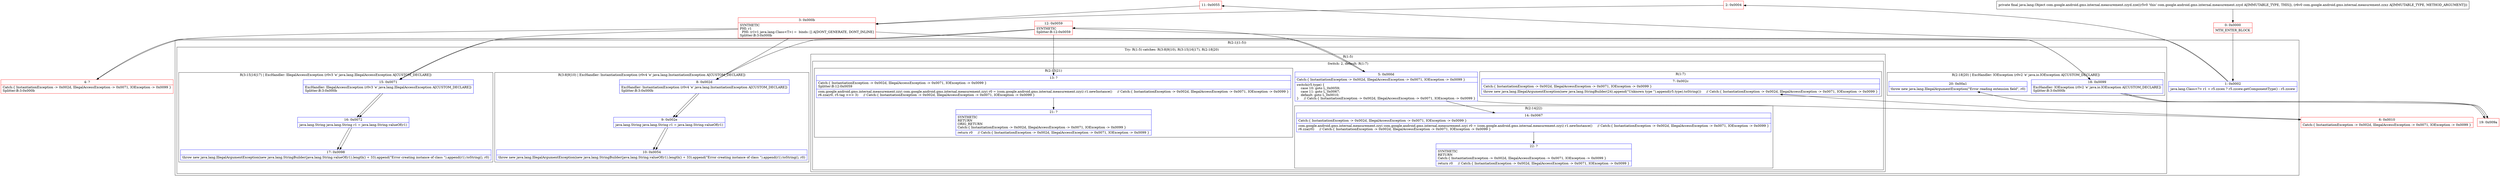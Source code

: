 digraph "CFG forcom.google.android.gms.internal.measurement.zzyd.zze(Lcom\/google\/android\/gms\/internal\/measurement\/zzxz;)Ljava\/lang\/Object;" {
subgraph cluster_Region_481860142 {
label = "R(2:1|(1:5))";
node [shape=record,color=blue];
Node_1 [shape=record,label="{1\:\ 0x0002|java.lang.Class\<?\> r1 = r5.zzcex ? r5.zzcew.getComponentType() : r5.zzcew\l}"];
subgraph cluster_TryCatchRegion_2099109912 {
label = "Try: R(1:5) catches: R(3:8|9|10), R(3:15|16|17), R(2:18|20)";
node [shape=record,color=blue];
subgraph cluster_Region_4080829 {
label = "R(1:5)";
node [shape=record,color=blue];
subgraph cluster_SwitchRegion_1400135612 {
label = "Switch: 2, default: R(1:7)";
node [shape=record,color=blue];
Node_5 [shape=record,label="{5\:\ 0x000d|Catch:\{ InstantiationException \-\> 0x002d, IllegalAccessException \-\> 0x0071, IOException \-\> 0x0099 \}\l|switch(r5.type) \{\l    case 10: goto L_0x0059;\l    case 11: goto L_0x0067;\l    default: goto L_0x0010;\l\}     \/\/ Catch:\{ InstantiationException \-\> 0x002d, IllegalAccessException \-\> 0x0071, IOException \-\> 0x0099 \}\l}"];
subgraph cluster_Region_1544549476 {
label = "R(2:13|21)";
node [shape=record,color=blue];
Node_13 [shape=record,label="{13\:\ ?|Catch:\{ InstantiationException \-\> 0x002d, IllegalAccessException \-\> 0x0071, IOException \-\> 0x0099 \}\lSplitter:B:12:0x0059\l|com.google.android.gms.internal.measurement.zzyi com.google.android.gms.internal.measurement.zzyi r0 = (com.google.android.gms.internal.measurement.zzyi) r1.newInstance()     \/\/ Catch:\{ InstantiationException \-\> 0x002d, IllegalAccessException \-\> 0x0071, IOException \-\> 0x0099 \}\lr6.zza(r0, r5.tag \>\>\> 3)     \/\/ Catch:\{ InstantiationException \-\> 0x002d, IllegalAccessException \-\> 0x0071, IOException \-\> 0x0099 \}\l}"];
Node_21 [shape=record,label="{21\:\ ?|SYNTHETIC\lRETURN\lORIG_RETURN\lCatch:\{ InstantiationException \-\> 0x002d, IllegalAccessException \-\> 0x0071, IOException \-\> 0x0099 \}\l|return r0     \/\/ Catch:\{ InstantiationException \-\> 0x002d, IllegalAccessException \-\> 0x0071, IOException \-\> 0x0099 \}\l}"];
}
subgraph cluster_Region_1507331156 {
label = "R(2:14|22)";
node [shape=record,color=blue];
Node_14 [shape=record,label="{14\:\ 0x0067|Catch:\{ InstantiationException \-\> 0x002d, IllegalAccessException \-\> 0x0071, IOException \-\> 0x0099 \}\l|com.google.android.gms.internal.measurement.zzyi com.google.android.gms.internal.measurement.zzyi r0 = (com.google.android.gms.internal.measurement.zzyi) r1.newInstance()     \/\/ Catch:\{ InstantiationException \-\> 0x002d, IllegalAccessException \-\> 0x0071, IOException \-\> 0x0099 \}\lr6.zza(r0)     \/\/ Catch:\{ InstantiationException \-\> 0x002d, IllegalAccessException \-\> 0x0071, IOException \-\> 0x0099 \}\l}"];
Node_22 [shape=record,label="{22\:\ ?|SYNTHETIC\lRETURN\lCatch:\{ InstantiationException \-\> 0x002d, IllegalAccessException \-\> 0x0071, IOException \-\> 0x0099 \}\l|return r0     \/\/ Catch:\{ InstantiationException \-\> 0x002d, IllegalAccessException \-\> 0x0071, IOException \-\> 0x0099 \}\l}"];
}
subgraph cluster_Region_856361700 {
label = "R(1:7)";
node [shape=record,color=blue];
Node_7 [shape=record,label="{7\:\ 0x002c|Catch:\{ InstantiationException \-\> 0x002d, IllegalAccessException \-\> 0x0071, IOException \-\> 0x0099 \}\l|throw new java.lang.IllegalArgumentException(new java.lang.StringBuilder(24).append(\"Unknown type \").append(r5.type).toString())     \/\/ Catch:\{ InstantiationException \-\> 0x002d, IllegalAccessException \-\> 0x0071, IOException \-\> 0x0099 \}\l}"];
}
}
}
subgraph cluster_Region_648035957 {
label = "R(3:8|9|10) | ExcHandler: InstantiationException (r0v4 'e' java.lang.InstantiationException A[CUSTOM_DECLARE])\l";
node [shape=record,color=blue];
Node_8 [shape=record,label="{8\:\ 0x002d|ExcHandler: InstantiationException (r0v4 'e' java.lang.InstantiationException A[CUSTOM_DECLARE])\lSplitter:B:3:0x000b\l}"];
Node_9 [shape=record,label="{9\:\ 0x002e|java.lang.String java.lang.String r1 = java.lang.String.valueOf(r1)\l}"];
Node_10 [shape=record,label="{10\:\ 0x0054|throw new java.lang.IllegalArgumentException(new java.lang.StringBuilder(java.lang.String.valueOf(r1).length() + 33).append(\"Error creating instance of class \").append(r1).toString(), r0)\l}"];
}
subgraph cluster_Region_2115090789 {
label = "R(3:15|16|17) | ExcHandler: IllegalAccessException (r0v3 'e' java.lang.IllegalAccessException A[CUSTOM_DECLARE])\l";
node [shape=record,color=blue];
Node_15 [shape=record,label="{15\:\ 0x0071|ExcHandler: IllegalAccessException (r0v3 'e' java.lang.IllegalAccessException A[CUSTOM_DECLARE])\lSplitter:B:3:0x000b\l}"];
Node_16 [shape=record,label="{16\:\ 0x0072|java.lang.String java.lang.String r1 = java.lang.String.valueOf(r1)\l}"];
Node_17 [shape=record,label="{17\:\ 0x0098|throw new java.lang.IllegalArgumentException(new java.lang.StringBuilder(java.lang.String.valueOf(r1).length() + 33).append(\"Error creating instance of class \").append(r1).toString(), r0)\l}"];
}
subgraph cluster_Region_562311613 {
label = "R(2:18|20) | ExcHandler: IOException (r0v2 'e' java.io.IOException A[CUSTOM_DECLARE])\l";
node [shape=record,color=blue];
Node_18 [shape=record,label="{18\:\ 0x0099|ExcHandler: IOException (r0v2 'e' java.io.IOException A[CUSTOM_DECLARE])\lSplitter:B:3:0x000b\l}"];
Node_20 [shape=record,label="{20\:\ 0x00a1|throw new java.lang.IllegalArgumentException(\"Error reading extension field\", r0)\l}"];
}
}
}
subgraph cluster_Region_648035957 {
label = "R(3:8|9|10) | ExcHandler: InstantiationException (r0v4 'e' java.lang.InstantiationException A[CUSTOM_DECLARE])\l";
node [shape=record,color=blue];
Node_8 [shape=record,label="{8\:\ 0x002d|ExcHandler: InstantiationException (r0v4 'e' java.lang.InstantiationException A[CUSTOM_DECLARE])\lSplitter:B:3:0x000b\l}"];
Node_9 [shape=record,label="{9\:\ 0x002e|java.lang.String java.lang.String r1 = java.lang.String.valueOf(r1)\l}"];
Node_10 [shape=record,label="{10\:\ 0x0054|throw new java.lang.IllegalArgumentException(new java.lang.StringBuilder(java.lang.String.valueOf(r1).length() + 33).append(\"Error creating instance of class \").append(r1).toString(), r0)\l}"];
}
subgraph cluster_Region_2115090789 {
label = "R(3:15|16|17) | ExcHandler: IllegalAccessException (r0v3 'e' java.lang.IllegalAccessException A[CUSTOM_DECLARE])\l";
node [shape=record,color=blue];
Node_15 [shape=record,label="{15\:\ 0x0071|ExcHandler: IllegalAccessException (r0v3 'e' java.lang.IllegalAccessException A[CUSTOM_DECLARE])\lSplitter:B:3:0x000b\l}"];
Node_16 [shape=record,label="{16\:\ 0x0072|java.lang.String java.lang.String r1 = java.lang.String.valueOf(r1)\l}"];
Node_17 [shape=record,label="{17\:\ 0x0098|throw new java.lang.IllegalArgumentException(new java.lang.StringBuilder(java.lang.String.valueOf(r1).length() + 33).append(\"Error creating instance of class \").append(r1).toString(), r0)\l}"];
}
subgraph cluster_Region_562311613 {
label = "R(2:18|20) | ExcHandler: IOException (r0v2 'e' java.io.IOException A[CUSTOM_DECLARE])\l";
node [shape=record,color=blue];
Node_18 [shape=record,label="{18\:\ 0x0099|ExcHandler: IOException (r0v2 'e' java.io.IOException A[CUSTOM_DECLARE])\lSplitter:B:3:0x000b\l}"];
Node_20 [shape=record,label="{20\:\ 0x00a1|throw new java.lang.IllegalArgumentException(\"Error reading extension field\", r0)\l}"];
}
Node_0 [shape=record,color=red,label="{0\:\ 0x0000|MTH_ENTER_BLOCK\l}"];
Node_2 [shape=record,color=red,label="{2\:\ 0x0004}"];
Node_3 [shape=record,color=red,label="{3\:\ 0x000b|SYNTHETIC\lPHI: r1 \l  PHI: (r1v1 java.lang.Class\<T\>) =  binds: [] A[DONT_GENERATE, DONT_INLINE]\lSplitter:B:3:0x000b\l}"];
Node_4 [shape=record,color=red,label="{4\:\ ?|Catch:\{ InstantiationException \-\> 0x002d, IllegalAccessException \-\> 0x0071, IOException \-\> 0x0099 \}\lSplitter:B:3:0x000b\l}"];
Node_6 [shape=record,color=red,label="{6\:\ 0x0010|Catch:\{ InstantiationException \-\> 0x002d, IllegalAccessException \-\> 0x0071, IOException \-\> 0x0099 \}\l}"];
Node_11 [shape=record,color=red,label="{11\:\ 0x0055}"];
Node_12 [shape=record,color=red,label="{12\:\ 0x0059|SYNTHETIC\lSplitter:B:12:0x0059\l}"];
Node_19 [shape=record,color=red,label="{19\:\ 0x009a}"];
MethodNode[shape=record,label="{private final java.lang.Object com.google.android.gms.internal.measurement.zzyd.zze((r5v0 'this' com.google.android.gms.internal.measurement.zzyd A[IMMUTABLE_TYPE, THIS]), (r6v0 com.google.android.gms.internal.measurement.zzxz A[IMMUTABLE_TYPE, METHOD_ARGUMENT])) }"];
MethodNode -> Node_0;
Node_1 -> Node_2;
Node_1 -> Node_11;
Node_5 -> Node_6;
Node_5 -> Node_12;
Node_5 -> Node_14;
Node_13 -> Node_21;
Node_14 -> Node_22;
Node_8 -> Node_9;
Node_9 -> Node_10;
Node_15 -> Node_16;
Node_16 -> Node_17;
Node_18 -> Node_19;
Node_8 -> Node_9;
Node_9 -> Node_10;
Node_15 -> Node_16;
Node_16 -> Node_17;
Node_18 -> Node_19;
Node_0 -> Node_1;
Node_2 -> Node_3;
Node_3 -> Node_4;
Node_3 -> Node_8;
Node_3 -> Node_15;
Node_3 -> Node_18;
Node_4 -> Node_5;
Node_6 -> Node_7;
Node_11 -> Node_3;
Node_12 -> Node_13;
Node_12 -> Node_8;
Node_12 -> Node_15;
Node_12 -> Node_18;
Node_19 -> Node_20;
}

